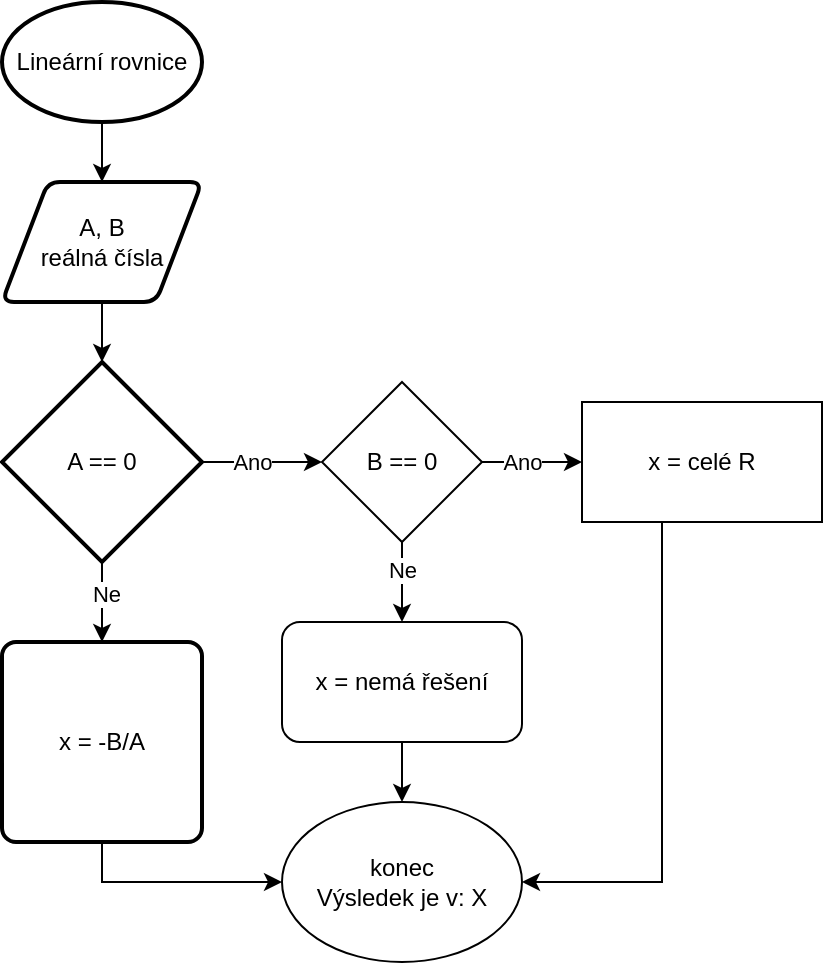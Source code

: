 <mxfile version="22.0.8" type="device">
  <diagram id="C5RBs43oDa-KdzZeNtuy" name="Page-1">
    <mxGraphModel dx="983" dy="547" grid="1" gridSize="10" guides="1" tooltips="1" connect="1" arrows="1" fold="1" page="1" pageScale="1" pageWidth="827" pageHeight="1169" math="0" shadow="0">
      <root>
        <mxCell id="WIyWlLk6GJQsqaUBKTNV-0" />
        <mxCell id="WIyWlLk6GJQsqaUBKTNV-1" parent="WIyWlLk6GJQsqaUBKTNV-0" />
        <mxCell id="A3iC-4EGEMlSIIQmNcOD-9" value="" style="edgeStyle=orthogonalEdgeStyle;rounded=0;orthogonalLoop=1;jettySize=auto;html=1;" edge="1" parent="WIyWlLk6GJQsqaUBKTNV-1" source="A3iC-4EGEMlSIIQmNcOD-7" target="A3iC-4EGEMlSIIQmNcOD-8">
          <mxGeometry relative="1" as="geometry" />
        </mxCell>
        <mxCell id="A3iC-4EGEMlSIIQmNcOD-7" value="Lineární rovnice" style="strokeWidth=2;html=1;shape=mxgraph.flowchart.start_1;whiteSpace=wrap;" vertex="1" parent="WIyWlLk6GJQsqaUBKTNV-1">
          <mxGeometry x="100" y="540" width="100" height="60" as="geometry" />
        </mxCell>
        <mxCell id="A3iC-4EGEMlSIIQmNcOD-11" value="" style="edgeStyle=orthogonalEdgeStyle;rounded=0;orthogonalLoop=1;jettySize=auto;html=1;" edge="1" parent="WIyWlLk6GJQsqaUBKTNV-1" source="A3iC-4EGEMlSIIQmNcOD-8" target="A3iC-4EGEMlSIIQmNcOD-10">
          <mxGeometry relative="1" as="geometry" />
        </mxCell>
        <mxCell id="A3iC-4EGEMlSIIQmNcOD-8" value="A, B&lt;br&gt;reálná čísla" style="shape=parallelogram;html=1;strokeWidth=2;perimeter=parallelogramPerimeter;whiteSpace=wrap;rounded=1;arcSize=12;size=0.23;" vertex="1" parent="WIyWlLk6GJQsqaUBKTNV-1">
          <mxGeometry x="100" y="630" width="100" height="60" as="geometry" />
        </mxCell>
        <mxCell id="A3iC-4EGEMlSIIQmNcOD-13" value="" style="edgeStyle=orthogonalEdgeStyle;rounded=0;orthogonalLoop=1;jettySize=auto;html=1;align=left;entryX=0;entryY=0.5;entryDx=0;entryDy=0;" edge="1" parent="WIyWlLk6GJQsqaUBKTNV-1" source="A3iC-4EGEMlSIIQmNcOD-10" target="A3iC-4EGEMlSIIQmNcOD-20">
          <mxGeometry relative="1" as="geometry">
            <mxPoint x="300" y="770" as="targetPoint" />
          </mxGeometry>
        </mxCell>
        <mxCell id="A3iC-4EGEMlSIIQmNcOD-18" value="Ano" style="edgeLabel;html=1;align=center;verticalAlign=middle;resizable=0;points=[];" vertex="1" connectable="0" parent="A3iC-4EGEMlSIIQmNcOD-13">
          <mxGeometry x="0.259" y="-2" relative="1" as="geometry">
            <mxPoint x="-13" y="-2" as="offset" />
          </mxGeometry>
        </mxCell>
        <mxCell id="A3iC-4EGEMlSIIQmNcOD-15" value="" style="edgeStyle=orthogonalEdgeStyle;rounded=0;orthogonalLoop=1;jettySize=auto;html=1;" edge="1" parent="WIyWlLk6GJQsqaUBKTNV-1" source="A3iC-4EGEMlSIIQmNcOD-10" target="A3iC-4EGEMlSIIQmNcOD-14">
          <mxGeometry relative="1" as="geometry" />
        </mxCell>
        <mxCell id="A3iC-4EGEMlSIIQmNcOD-19" value="Ne" style="edgeLabel;html=1;align=center;verticalAlign=middle;resizable=0;points=[];" vertex="1" connectable="0" parent="A3iC-4EGEMlSIIQmNcOD-15">
          <mxGeometry x="-0.222" y="2" relative="1" as="geometry">
            <mxPoint as="offset" />
          </mxGeometry>
        </mxCell>
        <mxCell id="A3iC-4EGEMlSIIQmNcOD-10" value="A == 0" style="strokeWidth=2;html=1;shape=mxgraph.flowchart.decision;whiteSpace=wrap;" vertex="1" parent="WIyWlLk6GJQsqaUBKTNV-1">
          <mxGeometry x="100" y="720" width="100" height="100" as="geometry" />
        </mxCell>
        <mxCell id="A3iC-4EGEMlSIIQmNcOD-31" value="" style="edgeStyle=orthogonalEdgeStyle;rounded=0;orthogonalLoop=1;jettySize=auto;html=1;" edge="1" parent="WIyWlLk6GJQsqaUBKTNV-1" source="A3iC-4EGEMlSIIQmNcOD-14" target="A3iC-4EGEMlSIIQmNcOD-26">
          <mxGeometry relative="1" as="geometry">
            <mxPoint x="150" y="1090" as="targetPoint" />
            <Array as="points">
              <mxPoint x="150" y="980" />
            </Array>
          </mxGeometry>
        </mxCell>
        <mxCell id="A3iC-4EGEMlSIIQmNcOD-14" value="x = -B/A" style="rounded=1;whiteSpace=wrap;html=1;absoluteArcSize=1;arcSize=14;strokeWidth=2;" vertex="1" parent="WIyWlLk6GJQsqaUBKTNV-1">
          <mxGeometry x="100" y="860" width="100" height="100" as="geometry" />
        </mxCell>
        <mxCell id="A3iC-4EGEMlSIIQmNcOD-23" value="" style="edgeStyle=orthogonalEdgeStyle;rounded=0;orthogonalLoop=1;jettySize=auto;html=1;" edge="1" parent="WIyWlLk6GJQsqaUBKTNV-1" source="A3iC-4EGEMlSIIQmNcOD-20" target="A3iC-4EGEMlSIIQmNcOD-22">
          <mxGeometry relative="1" as="geometry" />
        </mxCell>
        <mxCell id="A3iC-4EGEMlSIIQmNcOD-32" value="Ano" style="edgeLabel;html=1;align=center;verticalAlign=middle;resizable=0;points=[];" vertex="1" connectable="0" parent="A3iC-4EGEMlSIIQmNcOD-23">
          <mxGeometry x="-0.733" y="1" relative="1" as="geometry">
            <mxPoint x="13" y="1" as="offset" />
          </mxGeometry>
        </mxCell>
        <mxCell id="A3iC-4EGEMlSIIQmNcOD-25" value="" style="edgeStyle=orthogonalEdgeStyle;rounded=0;orthogonalLoop=1;jettySize=auto;html=1;" edge="1" parent="WIyWlLk6GJQsqaUBKTNV-1" source="A3iC-4EGEMlSIIQmNcOD-20" target="A3iC-4EGEMlSIIQmNcOD-24">
          <mxGeometry relative="1" as="geometry" />
        </mxCell>
        <mxCell id="A3iC-4EGEMlSIIQmNcOD-33" value="Ne" style="edgeLabel;html=1;align=center;verticalAlign=middle;resizable=0;points=[];" vertex="1" connectable="0" parent="A3iC-4EGEMlSIIQmNcOD-25">
          <mxGeometry x="-0.333" relative="1" as="geometry">
            <mxPoint as="offset" />
          </mxGeometry>
        </mxCell>
        <mxCell id="A3iC-4EGEMlSIIQmNcOD-20" value="B == 0" style="rhombus;whiteSpace=wrap;html=1;" vertex="1" parent="WIyWlLk6GJQsqaUBKTNV-1">
          <mxGeometry x="260" y="730" width="80" height="80" as="geometry" />
        </mxCell>
        <mxCell id="A3iC-4EGEMlSIIQmNcOD-28" style="edgeStyle=orthogonalEdgeStyle;rounded=0;orthogonalLoop=1;jettySize=auto;html=1;entryX=1;entryY=0.5;entryDx=0;entryDy=0;" edge="1" parent="WIyWlLk6GJQsqaUBKTNV-1" source="A3iC-4EGEMlSIIQmNcOD-22" target="A3iC-4EGEMlSIIQmNcOD-26">
          <mxGeometry relative="1" as="geometry">
            <Array as="points">
              <mxPoint x="430" y="980" />
            </Array>
          </mxGeometry>
        </mxCell>
        <mxCell id="A3iC-4EGEMlSIIQmNcOD-22" value="x = celé R" style="whiteSpace=wrap;html=1;" vertex="1" parent="WIyWlLk6GJQsqaUBKTNV-1">
          <mxGeometry x="390" y="740" width="120" height="60" as="geometry" />
        </mxCell>
        <mxCell id="A3iC-4EGEMlSIIQmNcOD-27" style="edgeStyle=orthogonalEdgeStyle;rounded=0;orthogonalLoop=1;jettySize=auto;html=1;entryX=0.5;entryY=0;entryDx=0;entryDy=0;" edge="1" parent="WIyWlLk6GJQsqaUBKTNV-1" source="A3iC-4EGEMlSIIQmNcOD-24" target="A3iC-4EGEMlSIIQmNcOD-26">
          <mxGeometry relative="1" as="geometry" />
        </mxCell>
        <mxCell id="A3iC-4EGEMlSIIQmNcOD-24" value="x = nemá řešení" style="rounded=1;whiteSpace=wrap;html=1;" vertex="1" parent="WIyWlLk6GJQsqaUBKTNV-1">
          <mxGeometry x="240" y="850" width="120" height="60" as="geometry" />
        </mxCell>
        <mxCell id="A3iC-4EGEMlSIIQmNcOD-26" value="konec&lt;br&gt;Výsledek je v: X" style="ellipse;whiteSpace=wrap;html=1;" vertex="1" parent="WIyWlLk6GJQsqaUBKTNV-1">
          <mxGeometry x="240" y="940" width="120" height="80" as="geometry" />
        </mxCell>
      </root>
    </mxGraphModel>
  </diagram>
</mxfile>

